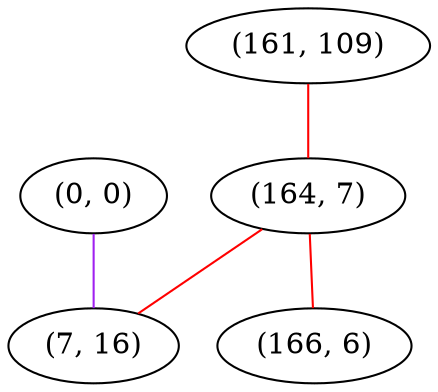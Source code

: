 graph "" {
"(161, 109)";
"(164, 7)";
"(0, 0)";
"(7, 16)";
"(166, 6)";
"(161, 109)" -- "(164, 7)"  [color=red, key=0, weight=1];
"(164, 7)" -- "(7, 16)"  [color=red, key=0, weight=1];
"(164, 7)" -- "(166, 6)"  [color=red, key=0, weight=1];
"(0, 0)" -- "(7, 16)"  [color=purple, key=0, weight=4];
}
